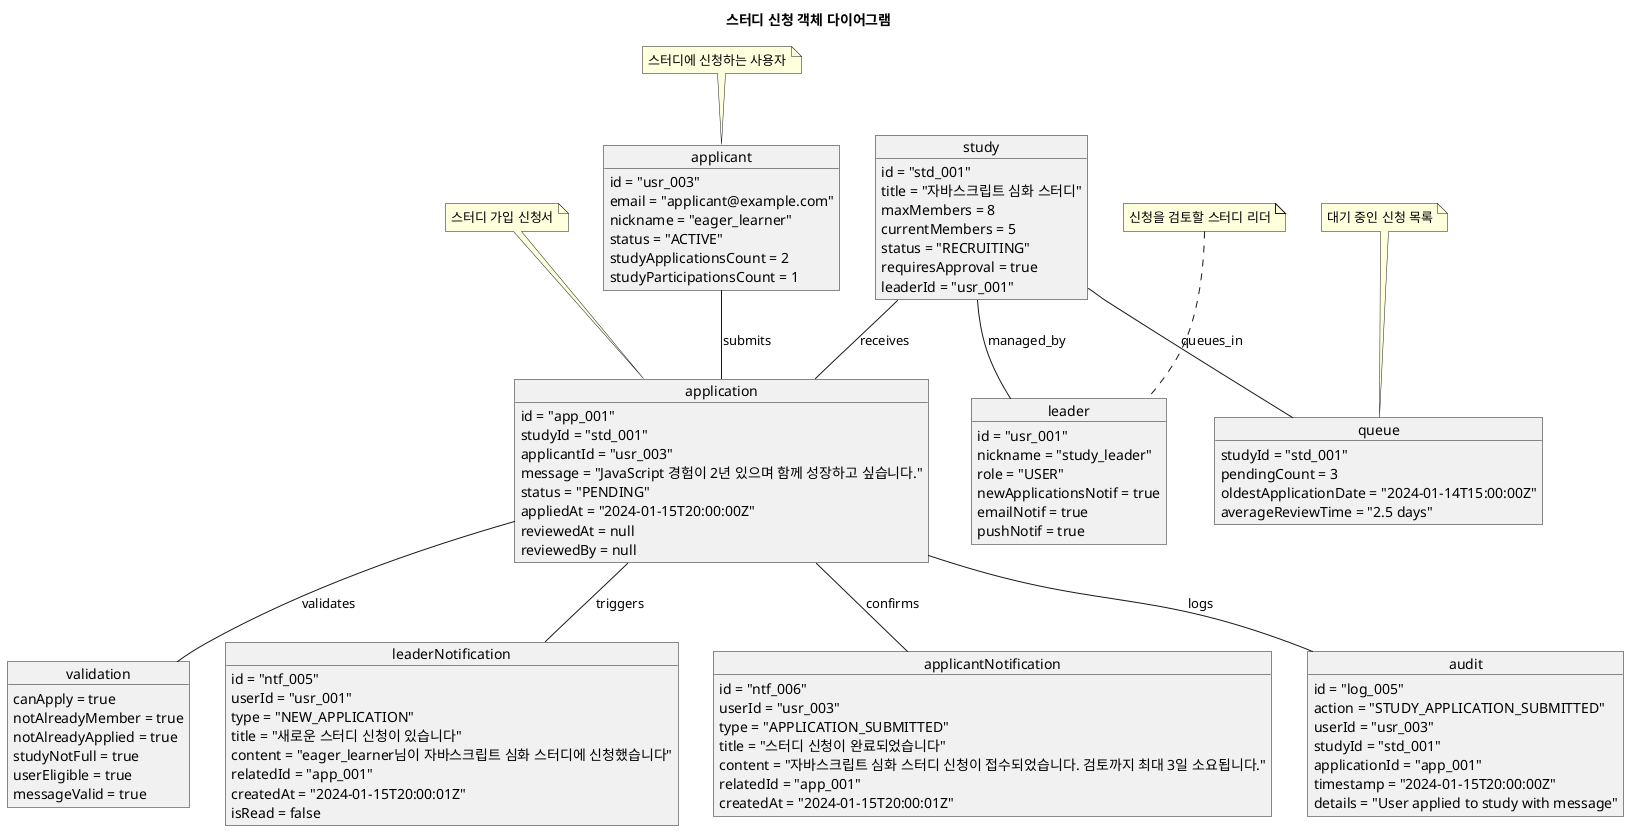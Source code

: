 @startuml
title 스터디 신청 객체 다이어그램

object applicant {
    id = "usr_003"
    email = "applicant@example.com"
    nickname = "eager_learner"
    status = "ACTIVE"
    studyApplicationsCount = 2
    studyParticipationsCount = 1
}

object study {
    id = "std_001"
    title = "자바스크립트 심화 스터디"
    maxMembers = 8
    currentMembers = 5
    status = "RECRUITING"
    requiresApproval = true
    leaderId = "usr_001"
}

object application {
    id = "app_001"
    studyId = "std_001"
    applicantId = "usr_003"
    message = "JavaScript 경험이 2년 있으며 함께 성장하고 싶습니다."
    status = "PENDING"
    appliedAt = "2024-01-15T20:00:00Z"
    reviewedAt = null
    reviewedBy = null
}

object validation {
    canApply = true
    notAlreadyMember = true
    notAlreadyApplied = true
    studyNotFull = true
    userEligible = true
    messageValid = true
}

object leader {
    id = "usr_001"
    nickname = "study_leader"
    role = "USER"
    newApplicationsNotif = true
    emailNotif = true
    pushNotif = true
}

object leaderNotification {
    id = "ntf_005"
    userId = "usr_001"
    type = "NEW_APPLICATION"
    title = "새로운 스터디 신청이 있습니다"
    content = "eager_learner님이 자바스크립트 심화 스터디에 신청했습니다"
    relatedId = "app_001"
    createdAt = "2024-01-15T20:00:01Z"
    isRead = false
}

object applicantNotification {
    id = "ntf_006"
    userId = "usr_003"
    type = "APPLICATION_SUBMITTED"
    title = "스터디 신청이 완료되었습니다"
    content = "자바스크립트 심화 스터디 신청이 접수되었습니다. 검토까지 최대 3일 소요됩니다."
    relatedId = "app_001"
    createdAt = "2024-01-15T20:00:01Z"
}

object audit {
    id = "log_005"
    action = "STUDY_APPLICATION_SUBMITTED"
    userId = "usr_003"
    studyId = "std_001"
    applicationId = "app_001"
    timestamp = "2024-01-15T20:00:00Z"
    details = "User applied to study with message"
}

object queue {
    studyId = "std_001"
    pendingCount = 3
    oldestApplicationDate = "2024-01-14T15:00:00Z"
    averageReviewTime = "2.5 days"
}

applicant -- application : submits
study -- application : receives
application -- validation : validates
study -- leader : managed_by
application -- leaderNotification : triggers
application -- applicantNotification : confirms
application -- audit : logs
study -- queue : queues_in

note top of applicant : 스터디에 신청하는 사용자
note top of application : 스터디 가입 신청서
note top of leader : 신청을 검토할 스터디 리더
note top of queue : 대기 중인 신청 목록

@enduml
